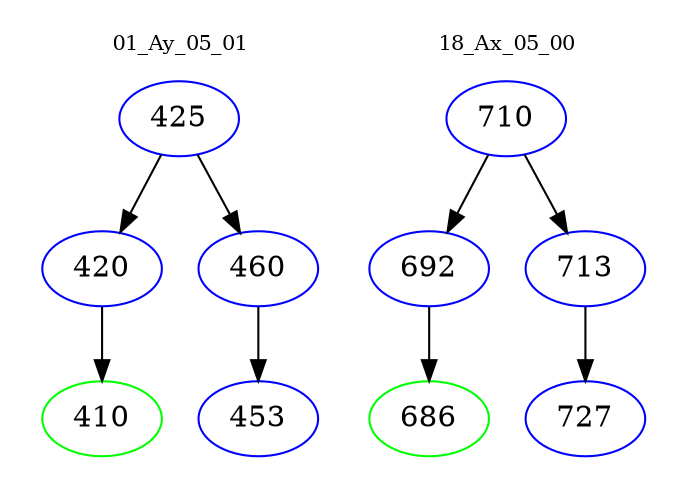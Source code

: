 digraph{
subgraph cluster_0 {
color = white
label = "01_Ay_05_01";
fontsize=10;
T0_425 [label="425", color="blue"]
T0_425 -> T0_420 [color="black"]
T0_420 [label="420", color="blue"]
T0_420 -> T0_410 [color="black"]
T0_410 [label="410", color="green"]
T0_425 -> T0_460 [color="black"]
T0_460 [label="460", color="blue"]
T0_460 -> T0_453 [color="black"]
T0_453 [label="453", color="blue"]
}
subgraph cluster_1 {
color = white
label = "18_Ax_05_00";
fontsize=10;
T1_710 [label="710", color="blue"]
T1_710 -> T1_692 [color="black"]
T1_692 [label="692", color="blue"]
T1_692 -> T1_686 [color="black"]
T1_686 [label="686", color="green"]
T1_710 -> T1_713 [color="black"]
T1_713 [label="713", color="blue"]
T1_713 -> T1_727 [color="black"]
T1_727 [label="727", color="blue"]
}
}
